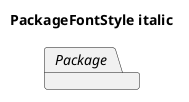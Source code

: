 @startuml
'!include ../../../plantuml-styles/plantuml-ae-skinparam-ex.iuml

skinparam PackageFontStyle italic

title PackageFontStyle italic

package Package 
@enduml